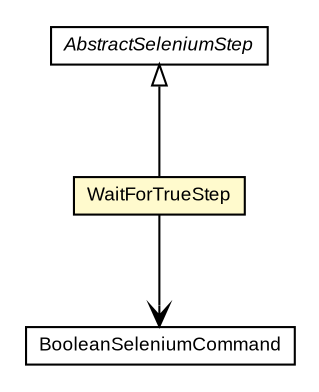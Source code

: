 #!/usr/local/bin/dot
#
# Class diagram 
# Generated by UMLGraph version R5_6-24-gf6e263 (http://www.umlgraph.org/)
#

digraph G {
	edge [fontname="arial",fontsize=10,labelfontname="arial",labelfontsize=10];
	node [fontname="arial",fontsize=10,shape=plaintext];
	nodesep=0.25;
	ranksep=0.5;
	// com.google.code.play.selenium.step.WaitForTrueStep
	c2006 [label=<<table title="com.google.code.play.selenium.step.WaitForTrueStep" border="0" cellborder="1" cellspacing="0" cellpadding="2" port="p" bgcolor="lemonChiffon" href="./WaitForTrueStep.html">
		<tr><td><table border="0" cellspacing="0" cellpadding="1">
<tr><td align="center" balign="center"> WaitForTrueStep </td></tr>
		</table></td></tr>
		</table>>, URL="./WaitForTrueStep.html", fontname="arial", fontcolor="black", fontsize=9.0];
	// com.google.code.play.selenium.step.BooleanSeleniumCommand
	c2034 [label=<<table title="com.google.code.play.selenium.step.BooleanSeleniumCommand" border="0" cellborder="1" cellspacing="0" cellpadding="2" port="p" href="./BooleanSeleniumCommand.html">
		<tr><td><table border="0" cellspacing="0" cellpadding="1">
<tr><td align="center" balign="center"> BooleanSeleniumCommand </td></tr>
		</table></td></tr>
		</table>>, URL="./BooleanSeleniumCommand.html", fontname="arial", fontcolor="black", fontsize=9.0];
	// com.google.code.play.selenium.step.AbstractSeleniumStep
	c2041 [label=<<table title="com.google.code.play.selenium.step.AbstractSeleniumStep" border="0" cellborder="1" cellspacing="0" cellpadding="2" port="p" href="./AbstractSeleniumStep.html">
		<tr><td><table border="0" cellspacing="0" cellpadding="1">
<tr><td align="center" balign="center"><font face="arial italic"> AbstractSeleniumStep </font></td></tr>
		</table></td></tr>
		</table>>, URL="./AbstractSeleniumStep.html", fontname="arial", fontcolor="black", fontsize=9.0];
	//com.google.code.play.selenium.step.WaitForTrueStep extends com.google.code.play.selenium.step.AbstractSeleniumStep
	c2041:p -> c2006:p [dir=back,arrowtail=empty];
	// com.google.code.play.selenium.step.WaitForTrueStep NAVASSOC com.google.code.play.selenium.step.BooleanSeleniumCommand
	c2006:p -> c2034:p [taillabel="", label="", headlabel="", fontname="arial", fontcolor="black", fontsize=10.0, color="black", arrowhead=open];
}

